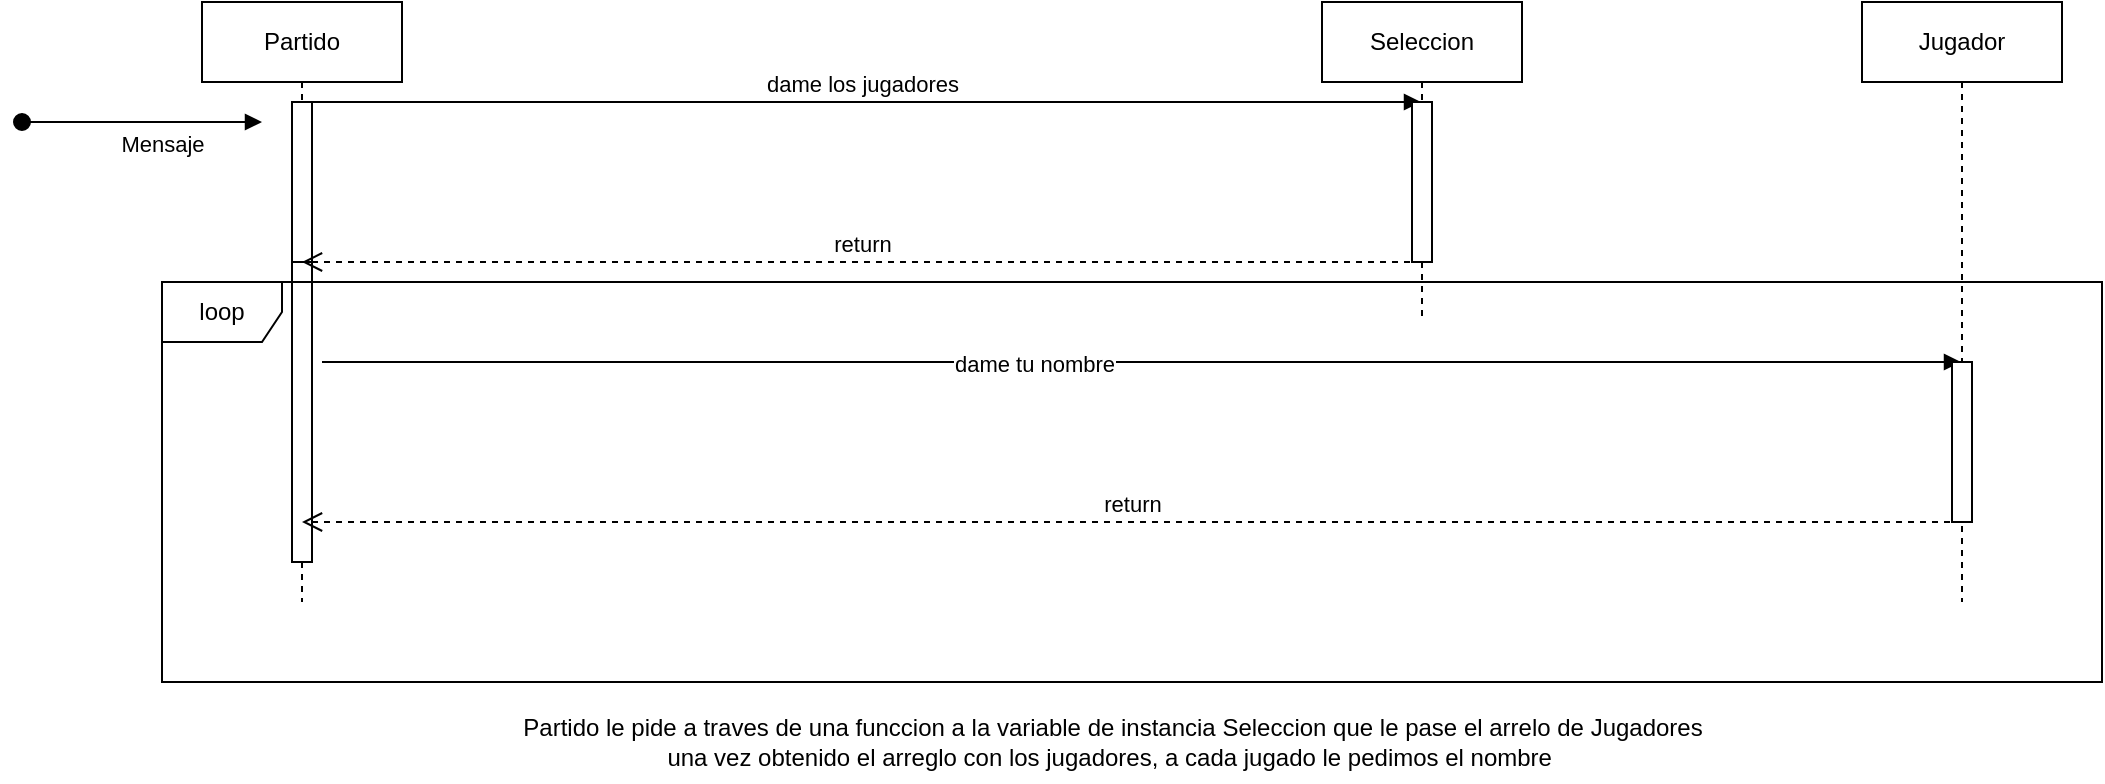 <mxfile version="20.3.0" type="device"><diagram id="HAfprJ2wuuu5MHmOecJQ" name="Página-1"><mxGraphModel dx="1038" dy="641" grid="1" gridSize="10" guides="1" tooltips="1" connect="1" arrows="1" fold="1" page="1" pageScale="1" pageWidth="827" pageHeight="1169" math="0" shadow="0"><root><mxCell id="0"/><mxCell id="1" parent="0"/><mxCell id="XYw5nNBXG5dw_vy62Zew-7" value="Mensaje" style="html=1;verticalAlign=bottom;startArrow=oval;startFill=1;endArrow=block;startSize=8;rounded=0;" parent="1" edge="1"><mxGeometry x="0.167" y="-20" width="60" relative="1" as="geometry"><mxPoint x="40" y="200" as="sourcePoint"/><mxPoint x="160" y="200" as="targetPoint"/><mxPoint as="offset"/></mxGeometry></mxCell><mxCell id="XYw5nNBXG5dw_vy62Zew-8" value="Partido" style="shape=umlLifeline;perimeter=lifelinePerimeter;whiteSpace=wrap;html=1;container=1;collapsible=0;recursiveResize=0;outlineConnect=0;" parent="1" vertex="1"><mxGeometry x="130" y="140" width="100" height="300" as="geometry"/></mxCell><mxCell id="XYw5nNBXG5dw_vy62Zew-12" value="" style="html=1;points=[];perimeter=orthogonalPerimeter;" parent="XYw5nNBXG5dw_vy62Zew-8" vertex="1"><mxGeometry x="45" y="50" width="10" height="80" as="geometry"/></mxCell><mxCell id="hvk9xi1ohCo9BzmcfToW-1" value="dame los jugadores" style="html=1;verticalAlign=bottom;endArrow=block;rounded=0;" edge="1" parent="XYw5nNBXG5dw_vy62Zew-8" target="XYw5nNBXG5dw_vy62Zew-11"><mxGeometry width="80" relative="1" as="geometry"><mxPoint x="50" y="50" as="sourcePoint"/><mxPoint x="130" y="50" as="targetPoint"/></mxGeometry></mxCell><mxCell id="hvk9xi1ohCo9BzmcfToW-6" value="" style="html=1;points=[];perimeter=orthogonalPerimeter;" vertex="1" parent="XYw5nNBXG5dw_vy62Zew-8"><mxGeometry x="45" y="130" width="10" height="150" as="geometry"/></mxCell><mxCell id="hvk9xi1ohCo9BzmcfToW-7" value="dame tu nombre" style="html=1;verticalAlign=bottom;endArrow=block;rounded=0;" edge="1" parent="XYw5nNBXG5dw_vy62Zew-8" target="hvk9xi1ohCo9BzmcfToW-5"><mxGeometry x="-0.132" y="-10" width="80" relative="1" as="geometry"><mxPoint x="60" y="180" as="sourcePoint"/><mxPoint x="130" y="180" as="targetPoint"/><mxPoint as="offset"/></mxGeometry></mxCell><mxCell id="XYw5nNBXG5dw_vy62Zew-11" value="Seleccion" style="shape=umlLifeline;perimeter=lifelinePerimeter;whiteSpace=wrap;html=1;container=1;collapsible=0;recursiveResize=0;outlineConnect=0;" parent="1" vertex="1"><mxGeometry x="690" y="140" width="100" height="160" as="geometry"/></mxCell><mxCell id="XYw5nNBXG5dw_vy62Zew-18" value="" style="html=1;points=[];perimeter=orthogonalPerimeter;" parent="XYw5nNBXG5dw_vy62Zew-11" vertex="1"><mxGeometry x="45" y="50" width="10" height="80" as="geometry"/></mxCell><mxCell id="hvk9xi1ohCo9BzmcfToW-4" value="return" style="html=1;verticalAlign=bottom;endArrow=open;dashed=1;endSize=8;rounded=0;" edge="1" parent="1" target="XYw5nNBXG5dw_vy62Zew-8"><mxGeometry relative="1" as="geometry"><mxPoint x="740" y="270" as="sourcePoint"/><mxPoint x="660" y="270" as="targetPoint"/></mxGeometry></mxCell><mxCell id="hvk9xi1ohCo9BzmcfToW-5" value="Jugador" style="shape=umlLifeline;perimeter=lifelinePerimeter;whiteSpace=wrap;html=1;container=1;collapsible=0;recursiveResize=0;outlineConnect=0;" vertex="1" parent="1"><mxGeometry x="960" y="140" width="100" height="300" as="geometry"/></mxCell><mxCell id="hvk9xi1ohCo9BzmcfToW-8" value="" style="html=1;points=[];perimeter=orthogonalPerimeter;" vertex="1" parent="hvk9xi1ohCo9BzmcfToW-5"><mxGeometry x="45" y="180" width="10" height="80" as="geometry"/></mxCell><mxCell id="hvk9xi1ohCo9BzmcfToW-9" value="return" style="html=1;verticalAlign=bottom;endArrow=open;dashed=1;endSize=8;rounded=0;" edge="1" parent="1" target="XYw5nNBXG5dw_vy62Zew-8"><mxGeometry relative="1" as="geometry"><mxPoint x="1010" y="400" as="sourcePoint"/><mxPoint x="930" y="400" as="targetPoint"/></mxGeometry></mxCell><mxCell id="hvk9xi1ohCo9BzmcfToW-11" value="loop" style="shape=umlFrame;whiteSpace=wrap;html=1;" vertex="1" parent="1"><mxGeometry x="110" y="280" width="970" height="200" as="geometry"/></mxCell><mxCell id="hvk9xi1ohCo9BzmcfToW-12" value="Partido le pide a traves de una funccion a la variable de instancia Seleccion que le pase el arrelo de Jugadores&lt;br&gt;una vez obtenido el arreglo con los jugadores, a cada jugado le pedimos el nombre&amp;nbsp;" style="text;html=1;align=center;verticalAlign=middle;resizable=0;points=[];autosize=1;strokeColor=none;fillColor=none;" vertex="1" parent="1"><mxGeometry x="280" y="490" width="610" height="40" as="geometry"/></mxCell></root></mxGraphModel></diagram></mxfile>